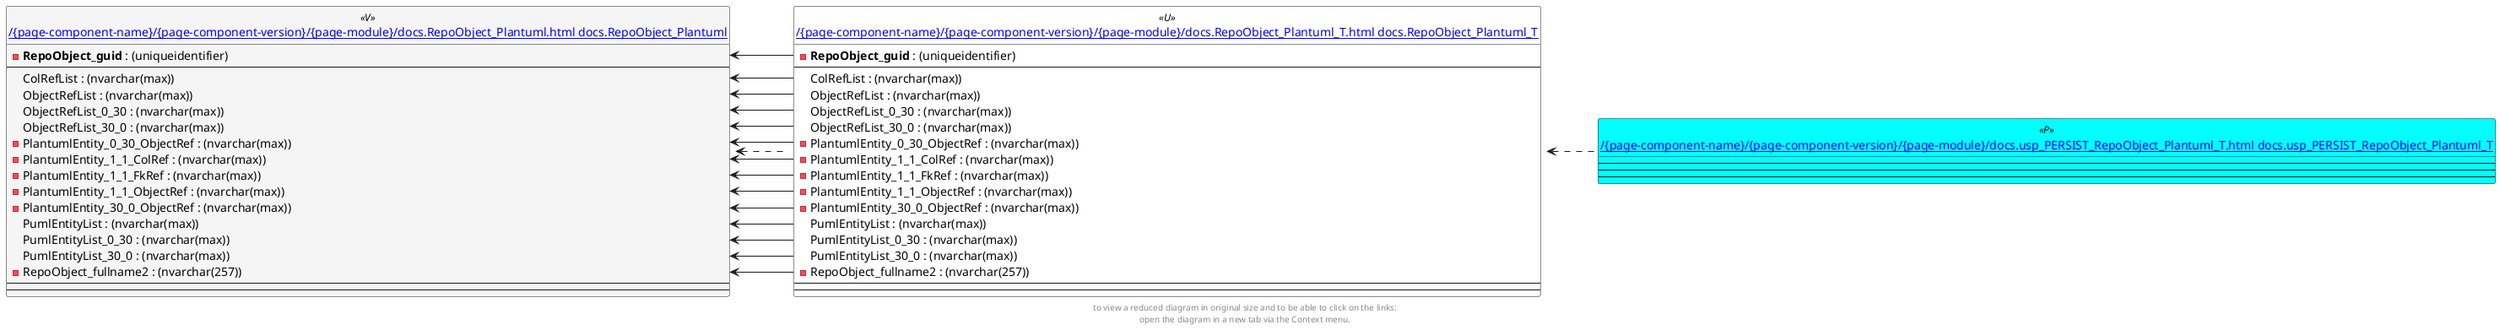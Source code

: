 @startuml
left to right direction
'top to bottom direction
hide circle
'avoide "." issues:
set namespaceSeparator none


skinparam class {
  BackgroundColor White
  BackgroundColor<<FN>> Yellow
  BackgroundColor<<FS>> Yellow
  BackgroundColor<<FT>> LightGray
  BackgroundColor<<IF>> Yellow
  BackgroundColor<<IS>> Yellow
  BackgroundColor<<P>> Aqua
  BackgroundColor<<PC>> Aqua
  BackgroundColor<<SN>> Yellow
  BackgroundColor<<SO>> SlateBlue
  BackgroundColor<<TF>> LightGray
  BackgroundColor<<TR>> Tomato
  BackgroundColor<<U>> White
  BackgroundColor<<V>> WhiteSmoke
  BackgroundColor<<X>> Aqua
}


entity "[[{site-url}/{page-component-name}/{page-component-version}/{page-module}/docs.RepoObject_Plantuml.html docs.RepoObject_Plantuml]]" as docs.RepoObject_Plantuml << V >> {
  - **RepoObject_guid** : (uniqueidentifier)
  --
  ColRefList : (nvarchar(max))
  ObjectRefList : (nvarchar(max))
  ObjectRefList_0_30 : (nvarchar(max))
  ObjectRefList_30_0 : (nvarchar(max))
  - PlantumlEntity_0_30_ObjectRef : (nvarchar(max))
  - PlantumlEntity_1_1_ColRef : (nvarchar(max))
  - PlantumlEntity_1_1_FkRef : (nvarchar(max))
  - PlantumlEntity_1_1_ObjectRef : (nvarchar(max))
  - PlantumlEntity_30_0_ObjectRef : (nvarchar(max))
  PumlEntityList : (nvarchar(max))
  PumlEntityList_0_30 : (nvarchar(max))
  PumlEntityList_30_0 : (nvarchar(max))
  - RepoObject_fullname2 : (nvarchar(257))
  --
  --
}

entity "[[{site-url}/{page-component-name}/{page-component-version}/{page-module}/docs.RepoObject_Plantuml_T.html docs.RepoObject_Plantuml_T]]" as docs.RepoObject_Plantuml_T << U >> {
  - **RepoObject_guid** : (uniqueidentifier)
  --
  ColRefList : (nvarchar(max))
  ObjectRefList : (nvarchar(max))
  ObjectRefList_0_30 : (nvarchar(max))
  ObjectRefList_30_0 : (nvarchar(max))
  - PlantumlEntity_0_30_ObjectRef : (nvarchar(max))
  - PlantumlEntity_1_1_ColRef : (nvarchar(max))
  - PlantumlEntity_1_1_FkRef : (nvarchar(max))
  - PlantumlEntity_1_1_ObjectRef : (nvarchar(max))
  - PlantumlEntity_30_0_ObjectRef : (nvarchar(max))
  PumlEntityList : (nvarchar(max))
  PumlEntityList_0_30 : (nvarchar(max))
  PumlEntityList_30_0 : (nvarchar(max))
  - RepoObject_fullname2 : (nvarchar(257))
  --
  --
}

entity "[[{site-url}/{page-component-name}/{page-component-version}/{page-module}/docs.usp_PERSIST_RepoObject_Plantuml_T.html docs.usp_PERSIST_RepoObject_Plantuml_T]]" as docs.usp_PERSIST_RepoObject_Plantuml_T << P >> {
  --
  --
  --
}

docs.RepoObject_Plantuml <.. docs.RepoObject_Plantuml_T
docs.RepoObject_Plantuml_T <.. docs.usp_PERSIST_RepoObject_Plantuml_T
docs.RepoObject_Plantuml::ColRefList <-- docs.RepoObject_Plantuml_T::ColRefList
docs.RepoObject_Plantuml::ObjectRefList <-- docs.RepoObject_Plantuml_T::ObjectRefList
docs.RepoObject_Plantuml::ObjectRefList_0_30 <-- docs.RepoObject_Plantuml_T::ObjectRefList_0_30
docs.RepoObject_Plantuml::ObjectRefList_30_0 <-- docs.RepoObject_Plantuml_T::ObjectRefList_30_0
docs.RepoObject_Plantuml::PlantumlEntity_0_30_ObjectRef <-- docs.RepoObject_Plantuml_T::PlantumlEntity_0_30_ObjectRef
docs.RepoObject_Plantuml::PlantumlEntity_1_1_ColRef <-- docs.RepoObject_Plantuml_T::PlantumlEntity_1_1_ColRef
docs.RepoObject_Plantuml::PlantumlEntity_1_1_FkRef <-- docs.RepoObject_Plantuml_T::PlantumlEntity_1_1_FkRef
docs.RepoObject_Plantuml::PlantumlEntity_1_1_ObjectRef <-- docs.RepoObject_Plantuml_T::PlantumlEntity_1_1_ObjectRef
docs.RepoObject_Plantuml::PlantumlEntity_30_0_ObjectRef <-- docs.RepoObject_Plantuml_T::PlantumlEntity_30_0_ObjectRef
docs.RepoObject_Plantuml::PumlEntityList <-- docs.RepoObject_Plantuml_T::PumlEntityList
docs.RepoObject_Plantuml::PumlEntityList_0_30 <-- docs.RepoObject_Plantuml_T::PumlEntityList_0_30
docs.RepoObject_Plantuml::PumlEntityList_30_0 <-- docs.RepoObject_Plantuml_T::PumlEntityList_30_0
docs.RepoObject_Plantuml::RepoObject_fullname2 <-- docs.RepoObject_Plantuml_T::RepoObject_fullname2
docs.RepoObject_Plantuml::RepoObject_guid <-- docs.RepoObject_Plantuml_T::RepoObject_guid
footer
to view a reduced diagram in original size and to be able to click on the links:
open the diagram in a new tab via the Context menu.
end footer

@enduml

